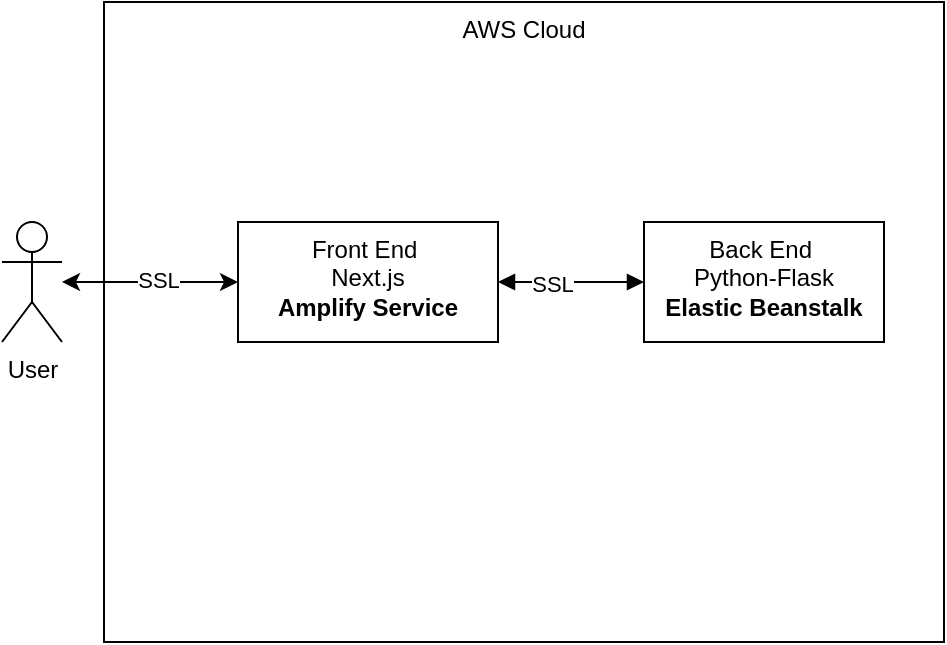 <mxfile version="24.1.0" type="device">
  <diagram name="Page-1" id="Ie0DhLgVVpjbRTghzruF">
    <mxGraphModel dx="1242" dy="721" grid="0" gridSize="10" guides="1" tooltips="1" connect="1" arrows="1" fold="1" page="1" pageScale="1" pageWidth="850" pageHeight="1100" math="0" shadow="0">
      <root>
        <mxCell id="0" />
        <mxCell id="1" parent="0" />
        <mxCell id="r8TxzoNQdZK3syUKUmSX-1" value="&lt;div&gt;&lt;span style=&quot;background-color: initial;&quot;&gt;AWS Cloud&lt;/span&gt;&lt;br&gt;&lt;/div&gt;" style="rounded=0;whiteSpace=wrap;html=1;verticalAlign=top;" parent="1" vertex="1">
          <mxGeometry x="220" y="150" width="420" height="320" as="geometry" />
        </mxCell>
        <mxCell id="r8TxzoNQdZK3syUKUmSX-10" value="" style="edgeStyle=orthogonalEdgeStyle;rounded=0;orthogonalLoop=1;jettySize=auto;html=1;entryX=0;entryY=0.5;entryDx=0;entryDy=0;endArrow=block;endFill=1;startArrow=block;startFill=1;" parent="1" source="r8TxzoNQdZK3syUKUmSX-2" target="r8TxzoNQdZK3syUKUmSX-5" edge="1">
          <mxGeometry relative="1" as="geometry">
            <mxPoint x="500" y="290" as="targetPoint" />
          </mxGeometry>
        </mxCell>
        <mxCell id="Hyra8_b8PD3CGn1lY55C-1" value="SSL" style="edgeLabel;html=1;align=center;verticalAlign=middle;resizable=0;points=[];" vertex="1" connectable="0" parent="r8TxzoNQdZK3syUKUmSX-10">
          <mxGeometry x="-0.26" y="-1" relative="1" as="geometry">
            <mxPoint as="offset" />
          </mxGeometry>
        </mxCell>
        <mxCell id="r8TxzoNQdZK3syUKUmSX-2" value="&lt;div&gt;Front End&amp;nbsp;&lt;/div&gt;&lt;div&gt;Next.js&lt;/div&gt;&lt;b&gt;Amplify Service&lt;/b&gt;" style="rounded=0;whiteSpace=wrap;html=1;horizontal=1;verticalAlign=top;" parent="1" vertex="1">
          <mxGeometry x="287" y="260" width="130" height="60" as="geometry" />
        </mxCell>
        <mxCell id="r8TxzoNQdZK3syUKUmSX-5" value="&lt;div&gt;Back End&amp;nbsp;&lt;/div&gt;&lt;div&gt;Python-Flask&lt;/div&gt;&lt;b&gt;Elastic Beanstalk&lt;/b&gt;" style="rounded=0;whiteSpace=wrap;html=1;horizontal=1;verticalAlign=top;" parent="1" vertex="1">
          <mxGeometry x="490" y="260" width="120" height="60" as="geometry" />
        </mxCell>
        <mxCell id="r8TxzoNQdZK3syUKUmSX-11" value="User&lt;div&gt;&lt;br&gt;&lt;/div&gt;" style="shape=umlActor;verticalLabelPosition=bottom;verticalAlign=top;html=1;outlineConnect=0;fontStyle=0" parent="1" vertex="1">
          <mxGeometry x="169" y="260" width="30" height="60" as="geometry" />
        </mxCell>
        <mxCell id="r8TxzoNQdZK3syUKUmSX-16" value="" style="endArrow=classic;startArrow=classic;html=1;rounded=0;entryX=0;entryY=0.5;entryDx=0;entryDy=0;" parent="1" target="r8TxzoNQdZK3syUKUmSX-2" edge="1" source="r8TxzoNQdZK3syUKUmSX-11">
          <mxGeometry width="50" height="50" relative="1" as="geometry">
            <mxPoint x="120" y="290" as="sourcePoint" />
            <mxPoint x="170" y="240" as="targetPoint" />
          </mxGeometry>
        </mxCell>
        <mxCell id="Hyra8_b8PD3CGn1lY55C-2" value="SSL" style="edgeLabel;html=1;align=center;verticalAlign=middle;resizable=0;points=[];" vertex="1" connectable="0" parent="r8TxzoNQdZK3syUKUmSX-16">
          <mxGeometry x="0.082" y="1" relative="1" as="geometry">
            <mxPoint as="offset" />
          </mxGeometry>
        </mxCell>
      </root>
    </mxGraphModel>
  </diagram>
</mxfile>
